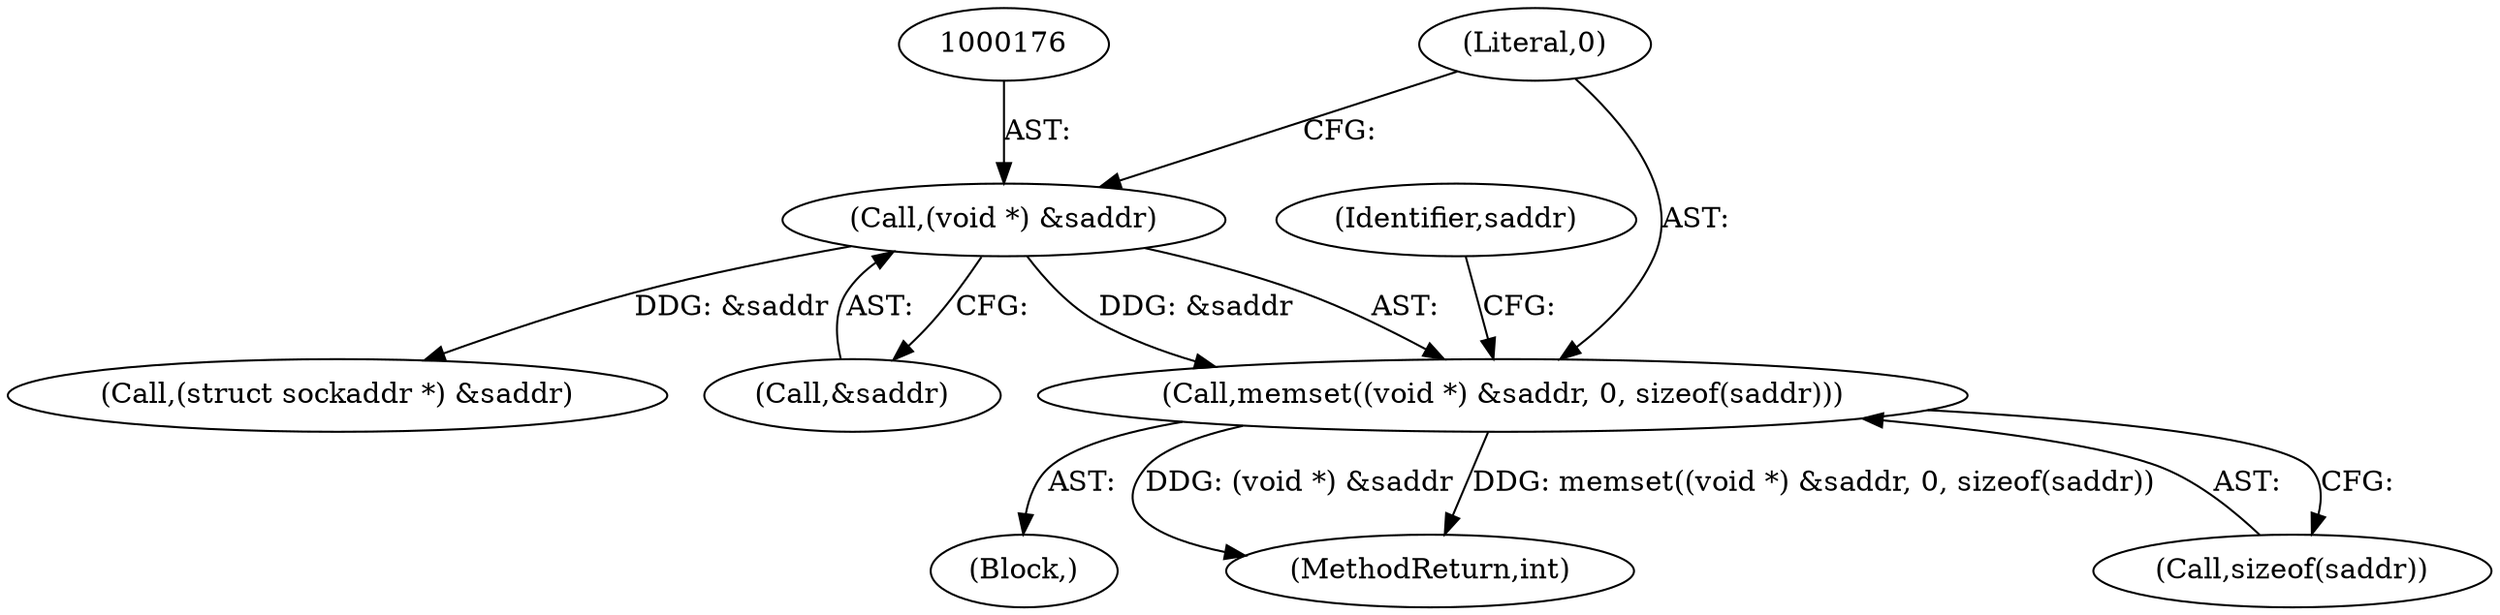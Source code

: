 digraph "0_libimobiledevice_df1f5c4d70d0c19ad40072f5246ca457e7f9849e_0@API" {
"1000174" [label="(Call,memset((void *) &saddr, 0, sizeof(saddr)))"];
"1000175" [label="(Call,(void *) &saddr)"];
"1000102" [label="(Block,)"];
"1000237" [label="(MethodReturn,int)"];
"1000206" [label="(Call,(struct sockaddr *) &saddr)"];
"1000180" [label="(Call,sizeof(saddr))"];
"1000184" [label="(Identifier,saddr)"];
"1000179" [label="(Literal,0)"];
"1000177" [label="(Call,&saddr)"];
"1000175" [label="(Call,(void *) &saddr)"];
"1000174" [label="(Call,memset((void *) &saddr, 0, sizeof(saddr)))"];
"1000174" -> "1000102"  [label="AST: "];
"1000174" -> "1000180"  [label="CFG: "];
"1000175" -> "1000174"  [label="AST: "];
"1000179" -> "1000174"  [label="AST: "];
"1000180" -> "1000174"  [label="AST: "];
"1000184" -> "1000174"  [label="CFG: "];
"1000174" -> "1000237"  [label="DDG: memset((void *) &saddr, 0, sizeof(saddr))"];
"1000174" -> "1000237"  [label="DDG: (void *) &saddr"];
"1000175" -> "1000174"  [label="DDG: &saddr"];
"1000175" -> "1000177"  [label="CFG: "];
"1000176" -> "1000175"  [label="AST: "];
"1000177" -> "1000175"  [label="AST: "];
"1000179" -> "1000175"  [label="CFG: "];
"1000175" -> "1000206"  [label="DDG: &saddr"];
}
